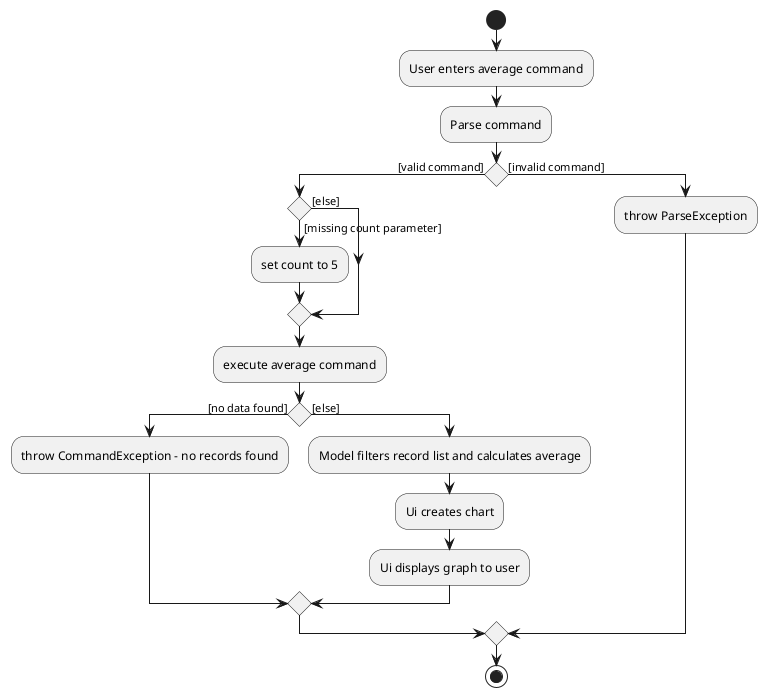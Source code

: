 @startuml
start
:User enters average command;

:Parse command;

if () then ([valid command])
if () then ([missing count parameter])
    :set count to 5;
else ([else])
endif
    :execute average command;
if () then ([no data found])
    :throw CommandException - no records found;
else ([else])
    :Model filters record list and calculates average;
    :Ui creates chart;
    :Ui displays graph to user;
endif
else ([invalid command])
    :throw ParseException;
endif

stop
@enduml
